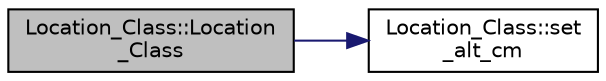 digraph "Location_Class::Location_Class"
{
 // INTERACTIVE_SVG=YES
  edge [fontname="Helvetica",fontsize="10",labelfontname="Helvetica",labelfontsize="10"];
  node [fontname="Helvetica",fontsize="10",shape=record];
  rankdir="LR";
  Node1 [label="Location_Class::Location\l_Class",height=0.2,width=0.4,color="black", fillcolor="grey75", style="filled", fontcolor="black"];
  Node1 -> Node2 [color="midnightblue",fontsize="10",style="solid",fontname="Helvetica"];
  Node2 [label="Location_Class::set\l_alt_cm",height=0.2,width=0.4,color="black", fillcolor="white", style="filled",URL="$classLocation__Class.html#aff103f070bc251c2d9cce733b4bc6027"];
}

